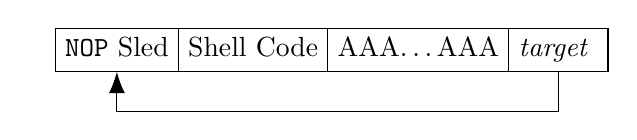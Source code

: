 % \usetikzlibrary{arrows.meta}
% \usetikzlibrary{shapes.multipart}

\tikzstyle{block} = [
    draw,
    align=center,
    rectangle,
]

\tikzstyle{block split} = [
    block,
    rectangle split,
    rectangle split horizontal,
    rectangle split part align=base,
]

\tikzstyle{ptr} = [
    -{Latex[length=2.7mm]}
]

\begin{tikzpicture}

\node[block split] (payload) {
    \nodepart{one}    \texttt{NOP} Sled
    \nodepart{two}    Shell Code
    \nodepart{three}  AAA\dots AAA
    \nodepart{four}   \textit{target}
};

\draw [ptr] (payload.four south) -- +(0,-0.5) -| (payload.one south);

\end{tikzpicture}
